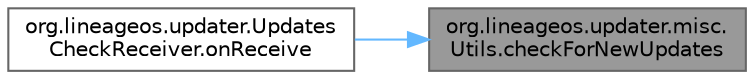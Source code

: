 digraph "org.lineageos.updater.misc.Utils.checkForNewUpdates"
{
 // LATEX_PDF_SIZE
  bgcolor="transparent";
  edge [fontname=Helvetica,fontsize=10,labelfontname=Helvetica,labelfontsize=10];
  node [fontname=Helvetica,fontsize=10,shape=box,height=0.2,width=0.4];
  rankdir="RL";
  Node1 [label="org.lineageos.updater.misc.\lUtils.checkForNewUpdates",height=0.2,width=0.4,color="gray40", fillcolor="grey60", style="filled", fontcolor="black",tooltip=" "];
  Node1 -> Node2 [dir="back",color="steelblue1",style="solid"];
  Node2 [label="org.lineageos.updater.Updates\lCheckReceiver.onReceive",height=0.2,width=0.4,color="grey40", fillcolor="white", style="filled",URL="$classorg_1_1lineageos_1_1updater_1_1_updates_check_receiver.html#ad8f90b6b49a0c878bddb97e8f99dd1b2",tooltip=" "];
}
